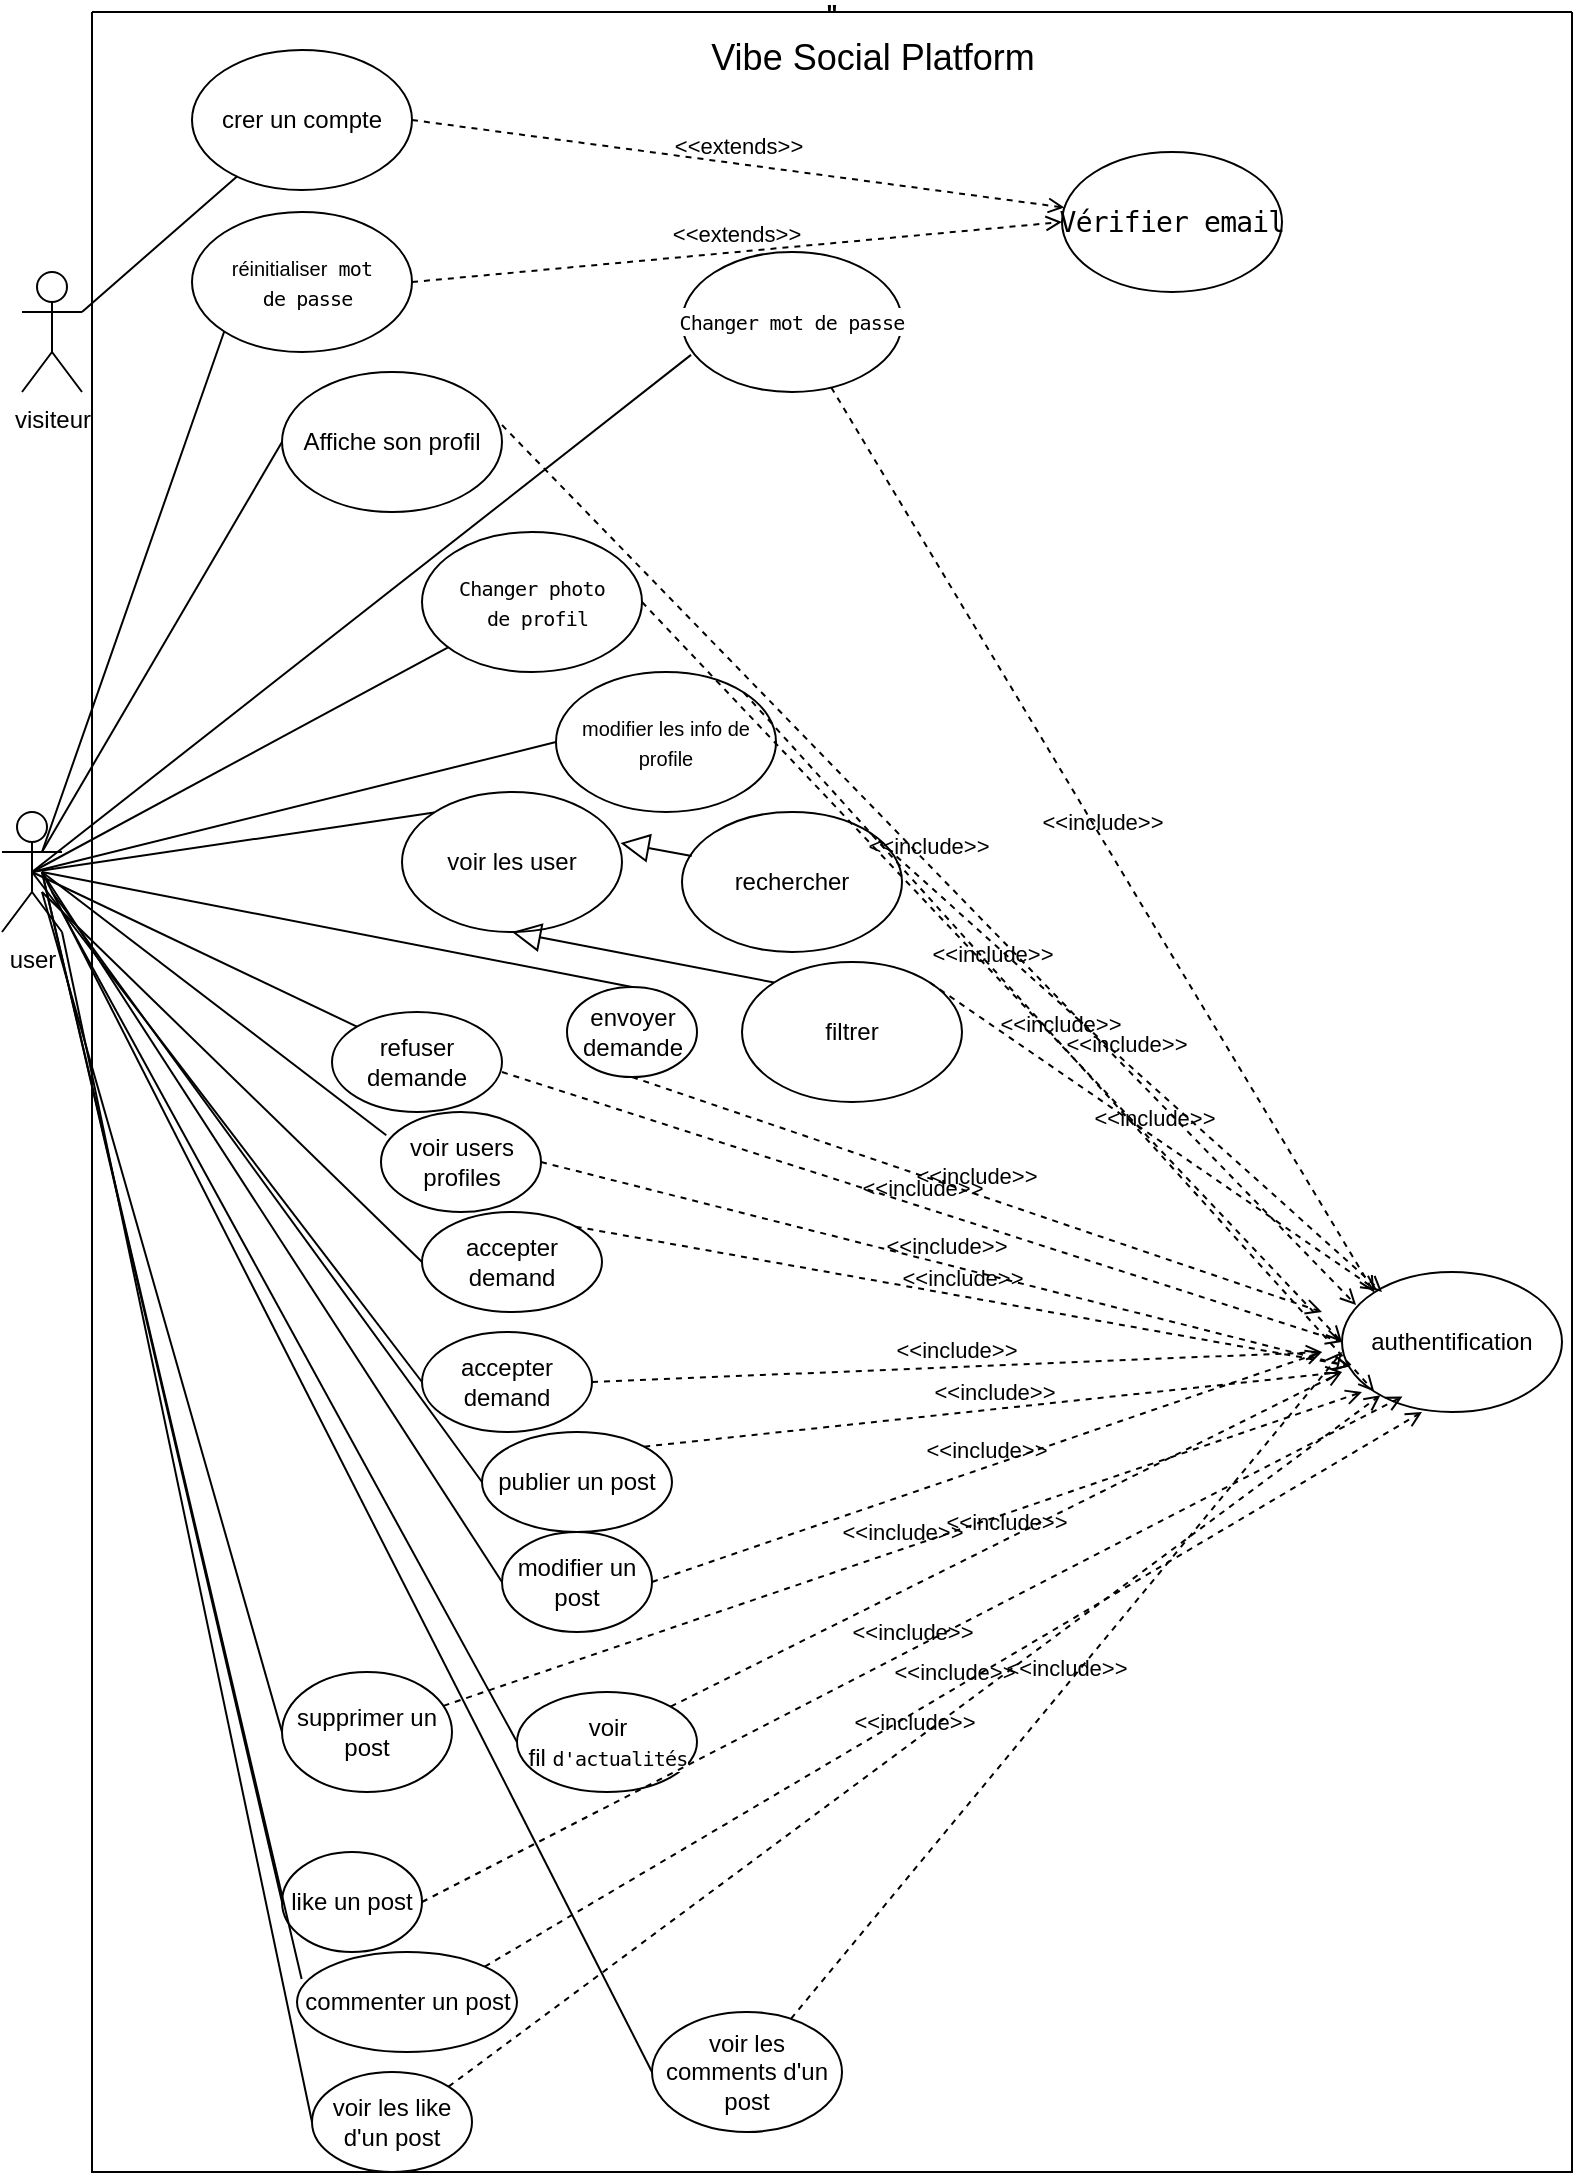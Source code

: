 <mxfile version="26.0.16">
  <diagram id="LUUgEJgmnWhaKU3i6Ik5" name="Page-1">
    <mxGraphModel dx="913" dy="484" grid="1" gridSize="10" guides="1" tooltips="1" connect="1" arrows="1" fold="1" page="1" pageScale="1" pageWidth="850" pageHeight="1100" math="0" shadow="0">
      <root>
        <mxCell id="0" />
        <mxCell id="1" parent="0" />
        <mxCell id="qBYmYCkLLh3LydFMe3xY-2" value="&quot;" style="swimlane;startSize=0;" parent="1" vertex="1">
          <mxGeometry x="55" y="10" width="740" height="1080" as="geometry" />
        </mxCell>
        <mxCell id="rGGtj4Zq7RszgnT4hTkm-15" value="crer un compte" style="ellipse;whiteSpace=wrap;html=1;" vertex="1" parent="qBYmYCkLLh3LydFMe3xY-2">
          <mxGeometry x="50" y="19" width="110" height="70" as="geometry" />
        </mxCell>
        <mxCell id="rGGtj4Zq7RszgnT4hTkm-14" value="&lt;font style=&quot;font-size: 10px;&quot;&gt;réinitialiser&lt;/font&gt;&lt;span style=&quot;font-family: &amp;quot;Fira Code&amp;quot;, &amp;quot;Fira Mono&amp;quot;, Menlo, Consolas, &amp;quot;DejaVu Sans Mono&amp;quot;, monospace; letter-spacing: -0.4px; text-align: left; white-space: pre;&quot;&gt;&lt;font style=&quot;color: rgb(0, 0, 0); font-size: 10px;&quot;&gt; mot&lt;/font&gt;&lt;/span&gt;&lt;div&gt;&lt;span style=&quot;font-family: &amp;quot;Fira Code&amp;quot;, &amp;quot;Fira Mono&amp;quot;, Menlo, Consolas, &amp;quot;DejaVu Sans Mono&amp;quot;, monospace; letter-spacing: -0.4px; text-align: left; white-space: pre;&quot;&gt;&lt;font style=&quot;color: rgb(0, 0, 0); font-size: 10px;&quot;&gt; de passe&lt;/font&gt;&lt;/span&gt;&lt;/div&gt;" style="ellipse;whiteSpace=wrap;html=1;" vertex="1" parent="qBYmYCkLLh3LydFMe3xY-2">
          <mxGeometry x="50" y="100" width="110" height="70" as="geometry" />
        </mxCell>
        <mxCell id="rGGtj4Zq7RszgnT4hTkm-13" value="&lt;span style=&quot;font-family: &amp;quot;Fira Code&amp;quot;, &amp;quot;Fira Mono&amp;quot;, Menlo, Consolas, &amp;quot;DejaVu Sans Mono&amp;quot;, monospace; letter-spacing: -0.4px; text-align: left; white-space: pre; background-color: rgb(255, 255, 255);&quot;&gt;&lt;font style=&quot;color: rgb(0, 0, 0); font-size: 10px;&quot;&gt;Changer mot de passe&lt;/font&gt;&lt;/span&gt;" style="ellipse;whiteSpace=wrap;html=1;" vertex="1" parent="qBYmYCkLLh3LydFMe3xY-2">
          <mxGeometry x="295" y="120" width="110" height="70" as="geometry" />
        </mxCell>
        <mxCell id="rGGtj4Zq7RszgnT4hTkm-12" value="&lt;span style=&quot;font-family: &amp;quot;Fira Code&amp;quot;, &amp;quot;Fira Mono&amp;quot;, Menlo, Consolas, &amp;quot;DejaVu Sans Mono&amp;quot;, monospace; letter-spacing: -0.4px; text-align: left; white-space: pre; background-color: light-dark(#ffffff, var(--ge-dark-color, #121212));&quot;&gt;&lt;font style=&quot;color: rgb(0, 0, 0); font-size: 10px;&quot;&gt;Changer photo&lt;/font&gt;&lt;/span&gt;&lt;div&gt;&lt;span style=&quot;font-family: &amp;quot;Fira Code&amp;quot;, &amp;quot;Fira Mono&amp;quot;, Menlo, Consolas, &amp;quot;DejaVu Sans Mono&amp;quot;, monospace; letter-spacing: -0.4px; text-align: left; white-space: pre; background-color: light-dark(#ffffff, var(--ge-dark-color, #121212));&quot;&gt;&lt;font style=&quot;color: rgb(0, 0, 0); font-size: 10px;&quot;&gt; de profil&lt;/font&gt;&lt;/span&gt;&lt;/div&gt;" style="ellipse;whiteSpace=wrap;html=1;" vertex="1" parent="qBYmYCkLLh3LydFMe3xY-2">
          <mxGeometry x="165" y="260" width="110" height="70" as="geometry" />
        </mxCell>
        <mxCell id="rGGtj4Zq7RszgnT4hTkm-10" value="rechercher" style="ellipse;whiteSpace=wrap;html=1;" vertex="1" parent="qBYmYCkLLh3LydFMe3xY-2">
          <mxGeometry x="295" y="400" width="110" height="70" as="geometry" />
        </mxCell>
        <mxCell id="rGGtj4Zq7RszgnT4hTkm-9" value="filtrer" style="ellipse;whiteSpace=wrap;html=1;" vertex="1" parent="qBYmYCkLLh3LydFMe3xY-2">
          <mxGeometry x="325" y="475" width="110" height="70" as="geometry" />
        </mxCell>
        <mxCell id="rGGtj4Zq7RszgnT4hTkm-8" value="envoyer demande" style="ellipse;whiteSpace=wrap;html=1;" vertex="1" parent="qBYmYCkLLh3LydFMe3xY-2">
          <mxGeometry x="237.5" y="487.5" width="65" height="45" as="geometry" />
        </mxCell>
        <mxCell id="rGGtj4Zq7RszgnT4hTkm-7" value="refuser demande" style="ellipse;whiteSpace=wrap;html=1;" vertex="1" parent="qBYmYCkLLh3LydFMe3xY-2">
          <mxGeometry x="120" y="500" width="85" height="50" as="geometry" />
        </mxCell>
        <mxCell id="rGGtj4Zq7RszgnT4hTkm-6" value="&lt;font style=&quot;font-size: 10px;&quot;&gt;modifier les info de profile&lt;/font&gt;" style="ellipse;whiteSpace=wrap;html=1;" vertex="1" parent="qBYmYCkLLh3LydFMe3xY-2">
          <mxGeometry x="232" y="330" width="110" height="70" as="geometry" />
        </mxCell>
        <mxCell id="rGGtj4Zq7RszgnT4hTkm-5" value="Affiche son profil" style="ellipse;whiteSpace=wrap;html=1;" vertex="1" parent="qBYmYCkLLh3LydFMe3xY-2">
          <mxGeometry x="95" y="180" width="110" height="70" as="geometry" />
        </mxCell>
        <mxCell id="rGGtj4Zq7RszgnT4hTkm-3" value="&lt;span style=&quot;font-family: &amp;quot;Fira Code&amp;quot;, &amp;quot;Fira Mono&amp;quot;, Menlo, Consolas, &amp;quot;DejaVu Sans Mono&amp;quot;, monospace; font-size: 14px; letter-spacing: -0.4px; text-align: left; white-space: pre;&quot;&gt;&lt;font style=&quot;color: rgb(0, 0, 0);&quot;&gt;Vérifier email&lt;/font&gt;&lt;/span&gt;" style="ellipse;whiteSpace=wrap;html=1;" vertex="1" parent="qBYmYCkLLh3LydFMe3xY-2">
          <mxGeometry x="485" y="70" width="110" height="70" as="geometry" />
        </mxCell>
        <mxCell id="rGGtj4Zq7RszgnT4hTkm-2" value="authentification" style="ellipse;whiteSpace=wrap;html=1;" vertex="1" parent="qBYmYCkLLh3LydFMe3xY-2">
          <mxGeometry x="625" y="630" width="110" height="70" as="geometry" />
        </mxCell>
        <mxCell id="rGGtj4Zq7RszgnT4hTkm-41" value="&amp;lt;&amp;lt;extends&amp;gt;&amp;gt;" style="html=1;verticalAlign=bottom;labelBackgroundColor=none;endArrow=open;endFill=0;dashed=1;rounded=0;entryX=0;entryY=0.5;entryDx=0;entryDy=0;exitX=1;exitY=0.5;exitDx=0;exitDy=0;" edge="1" parent="qBYmYCkLLh3LydFMe3xY-2" source="rGGtj4Zq7RszgnT4hTkm-14" target="rGGtj4Zq7RszgnT4hTkm-3">
          <mxGeometry width="160" relative="1" as="geometry">
            <mxPoint x="110" y="200" as="sourcePoint" />
            <mxPoint x="270" y="200" as="targetPoint" />
          </mxGeometry>
        </mxCell>
        <mxCell id="rGGtj4Zq7RszgnT4hTkm-43" value="&amp;lt;&amp;lt;extends&amp;gt;&amp;gt;" style="html=1;verticalAlign=bottom;labelBackgroundColor=none;endArrow=open;endFill=0;dashed=1;rounded=0;exitX=1;exitY=0.5;exitDx=0;exitDy=0;" edge="1" parent="qBYmYCkLLh3LydFMe3xY-2" source="rGGtj4Zq7RszgnT4hTkm-15" target="rGGtj4Zq7RszgnT4hTkm-3">
          <mxGeometry width="160" relative="1" as="geometry">
            <mxPoint x="172" y="243" as="sourcePoint" />
            <mxPoint x="470" y="155" as="targetPoint" />
          </mxGeometry>
        </mxCell>
        <mxCell id="rGGtj4Zq7RszgnT4hTkm-58" value="&amp;lt;&amp;lt;include&amp;gt;&amp;gt;" style="html=1;verticalAlign=bottom;labelBackgroundColor=none;endArrow=open;endFill=0;dashed=1;rounded=0;exitX=1;exitY=0.379;exitDx=0;exitDy=0;entryX=0.064;entryY=0.236;entryDx=0;entryDy=0;entryPerimeter=0;exitPerimeter=0;" edge="1" parent="qBYmYCkLLh3LydFMe3xY-2" source="rGGtj4Zq7RszgnT4hTkm-5" target="rGGtj4Zq7RszgnT4hTkm-2">
          <mxGeometry width="160" relative="1" as="geometry">
            <mxPoint x="486" y="170" as="sourcePoint" />
            <mxPoint x="539" y="281" as="targetPoint" />
          </mxGeometry>
        </mxCell>
        <mxCell id="rGGtj4Zq7RszgnT4hTkm-63" value="&amp;lt;&amp;lt;include&amp;gt;&amp;gt;" style="html=1;verticalAlign=bottom;labelBackgroundColor=none;endArrow=open;endFill=0;dashed=1;rounded=0;exitX=1;exitY=0;exitDx=0;exitDy=0;" edge="1" parent="qBYmYCkLLh3LydFMe3xY-2" source="rGGtj4Zq7RszgnT4hTkm-9" target="rGGtj4Zq7RszgnT4hTkm-2">
          <mxGeometry width="160" relative="1" as="geometry">
            <mxPoint x="326" y="501" as="sourcePoint" />
            <mxPoint x="537" y="327" as="targetPoint" />
          </mxGeometry>
        </mxCell>
        <mxCell id="rGGtj4Zq7RszgnT4hTkm-65" value="accepter demand" style="ellipse;whiteSpace=wrap;html=1;" vertex="1" parent="qBYmYCkLLh3LydFMe3xY-2">
          <mxGeometry x="165" y="600" width="90" height="50" as="geometry" />
        </mxCell>
        <mxCell id="rGGtj4Zq7RszgnT4hTkm-66" value="accepter demand" style="ellipse;whiteSpace=wrap;html=1;" vertex="1" parent="qBYmYCkLLh3LydFMe3xY-2">
          <mxGeometry x="165" y="660" width="85" height="50" as="geometry" />
        </mxCell>
        <mxCell id="rGGtj4Zq7RszgnT4hTkm-42" value="&amp;lt;&amp;lt;include&amp;gt;&amp;gt;" style="html=1;verticalAlign=bottom;labelBackgroundColor=none;endArrow=open;endFill=0;dashed=1;rounded=0;entryX=0;entryY=0;entryDx=0;entryDy=0;" edge="1" parent="qBYmYCkLLh3LydFMe3xY-2" source="rGGtj4Zq7RszgnT4hTkm-13" target="rGGtj4Zq7RszgnT4hTkm-2">
          <mxGeometry width="160" relative="1" as="geometry">
            <mxPoint x="175" y="195" as="sourcePoint" />
            <mxPoint x="485" y="165" as="targetPoint" />
          </mxGeometry>
        </mxCell>
        <mxCell id="rGGtj4Zq7RszgnT4hTkm-59" value="&amp;lt;&amp;lt;include&amp;gt;&amp;gt;" style="html=1;verticalAlign=bottom;labelBackgroundColor=none;endArrow=open;endFill=0;dashed=1;rounded=0;exitX=1;exitY=0.5;exitDx=0;exitDy=0;entryX=0;entryY=0.5;entryDx=0;entryDy=0;" edge="1" parent="qBYmYCkLLh3LydFMe3xY-2" source="rGGtj4Zq7RszgnT4hTkm-12" target="rGGtj4Zq7RszgnT4hTkm-2">
          <mxGeometry width="160" relative="1" as="geometry">
            <mxPoint x="170" y="367" as="sourcePoint" />
            <mxPoint x="495" y="320" as="targetPoint" />
          </mxGeometry>
        </mxCell>
        <mxCell id="rGGtj4Zq7RszgnT4hTkm-61" value="&amp;lt;&amp;lt;include&amp;gt;&amp;gt;" style="html=1;verticalAlign=bottom;labelBackgroundColor=none;endArrow=open;endFill=0;dashed=1;rounded=0;exitX=1;exitY=0;exitDx=0;exitDy=0;entryX=0;entryY=1;entryDx=0;entryDy=0;" edge="1" parent="qBYmYCkLLh3LydFMe3xY-2" source="rGGtj4Zq7RszgnT4hTkm-6" target="rGGtj4Zq7RszgnT4hTkm-2">
          <mxGeometry width="160" relative="1" as="geometry">
            <mxPoint x="140" y="452" as="sourcePoint" />
            <mxPoint x="495" y="340" as="targetPoint" />
          </mxGeometry>
        </mxCell>
        <mxCell id="rGGtj4Zq7RszgnT4hTkm-11" value="voir les user" style="ellipse;whiteSpace=wrap;html=1;" vertex="1" parent="qBYmYCkLLh3LydFMe3xY-2">
          <mxGeometry x="155" y="390" width="110" height="70" as="geometry" />
        </mxCell>
        <mxCell id="rGGtj4Zq7RszgnT4hTkm-57" value="" style="edgeStyle=none;html=1;endSize=12;endArrow=block;endFill=0;rounded=0;exitX=0.044;exitY=0.314;exitDx=0;exitDy=0;entryX=0.993;entryY=0.364;entryDx=0;entryDy=0;entryPerimeter=0;exitPerimeter=0;" edge="1" parent="qBYmYCkLLh3LydFMe3xY-2" source="rGGtj4Zq7RszgnT4hTkm-10" target="rGGtj4Zq7RszgnT4hTkm-11">
          <mxGeometry width="160" relative="1" as="geometry">
            <mxPoint x="275" y="428.48" as="sourcePoint" />
            <mxPoint x="124.03" y="450" as="targetPoint" />
          </mxGeometry>
        </mxCell>
        <mxCell id="rGGtj4Zq7RszgnT4hTkm-55" value="" style="edgeStyle=none;html=1;endSize=12;endArrow=block;endFill=0;rounded=0;exitX=0;exitY=0;exitDx=0;exitDy=0;entryX=0.5;entryY=1;entryDx=0;entryDy=0;" edge="1" parent="qBYmYCkLLh3LydFMe3xY-2" source="rGGtj4Zq7RszgnT4hTkm-9" target="rGGtj4Zq7RszgnT4hTkm-11">
          <mxGeometry width="160" relative="1" as="geometry">
            <mxPoint x="274.01" y="561.53" as="sourcePoint" />
            <mxPoint x="155.84" y="581.69" as="targetPoint" />
          </mxGeometry>
        </mxCell>
        <mxCell id="rGGtj4Zq7RszgnT4hTkm-72" value="publier un post" style="ellipse;whiteSpace=wrap;html=1;" vertex="1" parent="qBYmYCkLLh3LydFMe3xY-2">
          <mxGeometry x="195" y="710" width="95" height="50" as="geometry" />
        </mxCell>
        <mxCell id="rGGtj4Zq7RszgnT4hTkm-73" value="modifier un post" style="ellipse;whiteSpace=wrap;html=1;" vertex="1" parent="qBYmYCkLLh3LydFMe3xY-2">
          <mxGeometry x="205" y="760" width="75" height="50" as="geometry" />
        </mxCell>
        <mxCell id="rGGtj4Zq7RszgnT4hTkm-74" value="supprimer un post" style="ellipse;whiteSpace=wrap;html=1;" vertex="1" parent="qBYmYCkLLh3LydFMe3xY-2">
          <mxGeometry x="95" y="830" width="85" height="60" as="geometry" />
        </mxCell>
        <mxCell id="rGGtj4Zq7RszgnT4hTkm-104" value="like un post&lt;span style=&quot;color: rgba(0, 0, 0, 0); font-family: monospace; font-size: 0px; text-align: start; text-wrap-mode: nowrap;&quot;&gt;%3CmxGraphModel%3E%3Croot%3E%3CmxCell%20id%3D%220%22%2F%3E%3CmxCell%20id%3D%221%22%20parent%3D%220%22%2F%3E%3CmxCell%20id%3D%222%22%20value%3D%22supprimer%20un%20post%22%20style%3D%22ellipse%3BwhiteSpace%3Dwrap%3Bhtml%3D1%3B%22%20vertex%3D%221%22%20parent%3D%221%22%3E%3CmxGeometry%20x%3D%22285%22%20y%3D%22840%22%20width%3D%22110%22%20height%3D%2270%22%20as%3D%22geometry%22%2F%3E%3C%2FmxCell%3E%3C%2Froot%3E%3C%2FmxGraphModel%3E&lt;/span&gt;" style="ellipse;whiteSpace=wrap;html=1;" vertex="1" parent="qBYmYCkLLh3LydFMe3xY-2">
          <mxGeometry x="95" y="920" width="70" height="50" as="geometry" />
        </mxCell>
        <mxCell id="rGGtj4Zq7RszgnT4hTkm-105" value="commenter un post&lt;span style=&quot;color: rgba(0, 0, 0, 0); font-family: monospace; font-size: 0px; text-align: start; text-wrap-mode: nowrap;&quot;&gt;%3CmxGraphModel%3E%3Croot%3E%3CmxCell%20id%3D%220%22%2F%3E%3CmxCell%20id%3D%221%22%20parent%3D%220%22%2F%3E%3CmxCell%20id%3D%222%22%20value%3D%22supprimer%20un%20post%22%20style%3D%22ellipse%3BwhiteSpace%3Dwrap%3Bhtml%3D1%3B%22%20vertex%3D%221%22%20parent%3D%221%22%3E%3CmxGeometry%20x%3D%22285%22%20y%3D%22840%22%20width%3D%22110%22%20height%3D%2270%22%20as%3D%22geometry%22%2F%3E%3C%2FmxCell%3E%3C%2Froot%3E%3C%2FmxGraphModel%3E&lt;/span&gt;" style="ellipse;whiteSpace=wrap;html=1;" vertex="1" parent="qBYmYCkLLh3LydFMe3xY-2">
          <mxGeometry x="102.5" y="970" width="110" height="50" as="geometry" />
        </mxCell>
        <mxCell id="rGGtj4Zq7RszgnT4hTkm-106" value="voir les like d&#39;un post&lt;span style=&quot;color: rgba(0, 0, 0, 0); font-family: monospace; font-size: 0px; text-align: start; text-wrap-mode: nowrap;&quot;&gt;%3CmxGraphModel%3E%3Croot%3E%3CmxCell%20id%3D%220%22%2F%3E%3CmxCell%20id%3D%221%22%20parent%3D%220%22%2F%3E%3CmxCell%20id%3D%222%22%20value%3D%22supprimer%20un%20post%22%20style%3D%22ellipse%3BwhiteSpace%3Dwrap%3Bhtml%3D1%3B%22%20vertex%3D%221%22%20parent%3D%221%22%3E%3CmxGeometry%20x%3D%22285%22%20y%3D%22840%22%20width%3D%22110%22%20height%3D%2270%22%20as%3D%22geometry%22%2F%3E%3C%2FmxCell%3E%3C%2Froot%3E%3C%2FmxGraphModel%3E&lt;/span&gt;" style="ellipse;whiteSpace=wrap;html=1;" vertex="1" parent="qBYmYCkLLh3LydFMe3xY-2">
          <mxGeometry x="110" y="1030" width="80" height="50" as="geometry" />
        </mxCell>
        <mxCell id="rGGtj4Zq7RszgnT4hTkm-108" value="voir fil&amp;nbsp;&lt;span style=&quot;font-family: &amp;quot;Fira Code&amp;quot;, &amp;quot;Fira Mono&amp;quot;, Menlo, Consolas, &amp;quot;DejaVu Sans Mono&amp;quot;, monospace; letter-spacing: -0.4px; text-align: left; white-space: pre; background-color: rgb(255, 255, 255);&quot;&gt;&lt;font style=&quot;font-size: 10px;&quot;&gt;d&#39;actualités&lt;/font&gt;&lt;/span&gt;" style="ellipse;whiteSpace=wrap;html=1;" vertex="1" parent="qBYmYCkLLh3LydFMe3xY-2">
          <mxGeometry x="212.5" y="840" width="90" height="50" as="geometry" />
        </mxCell>
        <mxCell id="rGGtj4Zq7RszgnT4hTkm-111" value="voir users profiles" style="ellipse;whiteSpace=wrap;html=1;" vertex="1" parent="qBYmYCkLLh3LydFMe3xY-2">
          <mxGeometry x="144.5" y="550" width="80" height="50" as="geometry" />
        </mxCell>
        <mxCell id="rGGtj4Zq7RszgnT4hTkm-115" value="" style="endArrow=none;html=1;rounded=0;entryX=0;entryY=0.5;entryDx=0;entryDy=0;" edge="1" parent="qBYmYCkLLh3LydFMe3xY-2" target="rGGtj4Zq7RszgnT4hTkm-73">
          <mxGeometry width="50" height="50" relative="1" as="geometry">
            <mxPoint x="-25" y="430" as="sourcePoint" />
            <mxPoint x="125" y="780" as="targetPoint" />
          </mxGeometry>
        </mxCell>
        <mxCell id="rGGtj4Zq7RszgnT4hTkm-107" value="voir les comments d&#39;un post&lt;span style=&quot;color: rgba(0, 0, 0, 0); font-family: monospace; font-size: 0px; text-align: start; text-wrap-mode: nowrap;&quot;&gt;%3CmxGraphModel%3E%3Croot%3E%3CmxCell%20id%3D%220%22%2F%3E%3CmxCell%20id%3D%221%22%20parent%3D%220%22%2F%3E%3CmxCell%20id%3D%222%22%20value%3D%22supprimer%20un%20post%22%20style%3D%22ellipse%3BwhiteSpace%3Dwrap%3Bhtml%3D1%3B%22%20vertex%3D%221%22%20parent%3D%221%22%3E%3CmxGeometry%20x%3D%22285%22%20y%3D%22840%22%20width%3D%22110%22%20height%3D%2270%22%20as%3D%22geometry%22%2F%3E%3C%2FmxCell%3E%3C%2Froot%3E%3C%2FmxGraphModel%3E&lt;/span&gt;" style="ellipse;whiteSpace=wrap;html=1;" vertex="1" parent="qBYmYCkLLh3LydFMe3xY-2">
          <mxGeometry x="280" y="1000" width="95" height="60" as="geometry" />
        </mxCell>
        <mxCell id="rGGtj4Zq7RszgnT4hTkm-126" value="&amp;lt;&amp;lt;include&amp;gt;&amp;gt;" style="html=1;verticalAlign=bottom;labelBackgroundColor=none;endArrow=open;endFill=0;dashed=1;rounded=0;entryX=0.033;entryY=0.675;entryDx=0;entryDy=0;exitX=1;exitY=0.5;exitDx=0;exitDy=0;entryPerimeter=0;" edge="1" parent="qBYmYCkLLh3LydFMe3xY-2" source="rGGtj4Zq7RszgnT4hTkm-111" target="rGGtj4Zq7RszgnT4hTkm-2">
          <mxGeometry width="160" relative="1" as="geometry">
            <mxPoint x="203" y="553" as="sourcePoint" />
            <mxPoint x="671" y="720" as="targetPoint" />
          </mxGeometry>
        </mxCell>
        <mxCell id="rGGtj4Zq7RszgnT4hTkm-125" value="&amp;lt;&amp;lt;include&amp;gt;&amp;gt;" style="html=1;verticalAlign=bottom;labelBackgroundColor=none;endArrow=open;endFill=0;dashed=1;rounded=0;entryX=0;entryY=0.5;entryDx=0;entryDy=0;exitX=1;exitY=1;exitDx=0;exitDy=0;" edge="1" parent="qBYmYCkLLh3LydFMe3xY-2" target="rGGtj4Zq7RszgnT4hTkm-2">
          <mxGeometry width="160" relative="1" as="geometry">
            <mxPoint x="204.997" y="530.003" as="sourcePoint" />
            <mxPoint x="673.25" y="697.44" as="targetPoint" />
          </mxGeometry>
        </mxCell>
        <mxCell id="rGGtj4Zq7RszgnT4hTkm-133" value="&amp;lt;&amp;lt;include&amp;gt;&amp;gt;" style="html=1;verticalAlign=bottom;labelBackgroundColor=none;endArrow=open;endFill=0;dashed=1;rounded=0;exitX=1;exitY=0.5;exitDx=0;exitDy=0;entryX=0.275;entryY=0.889;entryDx=0;entryDy=0;entryPerimeter=0;" edge="1" parent="qBYmYCkLLh3LydFMe3xY-2" source="rGGtj4Zq7RszgnT4hTkm-104" target="rGGtj4Zq7RszgnT4hTkm-2">
          <mxGeometry width="160" relative="1" as="geometry">
            <mxPoint x="186" y="857" as="sourcePoint" />
            <mxPoint x="645" y="700" as="targetPoint" />
          </mxGeometry>
        </mxCell>
        <mxCell id="rGGtj4Zq7RszgnT4hTkm-136" value="&lt;font style=&quot;font-size: 18px;&quot;&gt;Vibe Social Platform&lt;/font&gt;" style="text;html=1;align=center;verticalAlign=middle;resizable=0;points=[];autosize=1;strokeColor=none;fillColor=none;" vertex="1" parent="qBYmYCkLLh3LydFMe3xY-2">
          <mxGeometry x="295" y="3" width="190" height="40" as="geometry" />
        </mxCell>
        <mxCell id="rGGtj4Zq7RszgnT4hTkm-135" value="&amp;lt;&amp;lt;include&amp;gt;&amp;gt;" style="html=1;verticalAlign=bottom;labelBackgroundColor=none;endArrow=open;endFill=0;dashed=1;rounded=0;exitX=1;exitY=0;exitDx=0;exitDy=0;" edge="1" parent="qBYmYCkLLh3LydFMe3xY-2" source="rGGtj4Zq7RszgnT4hTkm-106" target="rGGtj4Zq7RszgnT4hTkm-2">
          <mxGeometry width="160" relative="1" as="geometry">
            <mxPoint x="207" y="988" as="sourcePoint" />
            <mxPoint x="675" y="712" as="targetPoint" />
          </mxGeometry>
        </mxCell>
        <mxCell id="rGGtj4Zq7RszgnT4hTkm-1" value="visiteur" style="shape=umlActor;verticalLabelPosition=bottom;verticalAlign=top;html=1;outlineConnect=0;" vertex="1" parent="1">
          <mxGeometry x="20" y="140" width="30" height="60" as="geometry" />
        </mxCell>
        <mxCell id="rGGtj4Zq7RszgnT4hTkm-39" value="user" style="shape=umlActor;verticalLabelPosition=bottom;verticalAlign=top;html=1;outlineConnect=0;" vertex="1" parent="1">
          <mxGeometry x="10" y="410" width="30" height="60" as="geometry" />
        </mxCell>
        <mxCell id="rGGtj4Zq7RszgnT4hTkm-46" value="" style="endArrow=none;html=1;rounded=0;entryX=0.041;entryY=0.735;entryDx=0;entryDy=0;entryPerimeter=0;" edge="1" parent="1" target="rGGtj4Zq7RszgnT4hTkm-13">
          <mxGeometry width="50" height="50" relative="1" as="geometry">
            <mxPoint x="25" y="440" as="sourcePoint" />
            <mxPoint x="240" y="290" as="targetPoint" />
          </mxGeometry>
        </mxCell>
        <mxCell id="rGGtj4Zq7RszgnT4hTkm-47" value="" style="endArrow=none;html=1;rounded=0;entryX=0;entryY=1;entryDx=0;entryDy=0;" edge="1" parent="1" target="rGGtj4Zq7RszgnT4hTkm-14">
          <mxGeometry width="50" height="50" relative="1" as="geometry">
            <mxPoint x="30" y="430" as="sourcePoint" />
            <mxPoint x="175" y="331" as="targetPoint" />
          </mxGeometry>
        </mxCell>
        <mxCell id="rGGtj4Zq7RszgnT4hTkm-48" value="" style="endArrow=none;html=1;rounded=0;exitX=1;exitY=0.333;exitDx=0;exitDy=0;exitPerimeter=0;" edge="1" parent="1" source="rGGtj4Zq7RszgnT4hTkm-1" target="rGGtj4Zq7RszgnT4hTkm-15">
          <mxGeometry width="50" height="50" relative="1" as="geometry">
            <mxPoint x="45" y="180" as="sourcePoint" />
            <mxPoint x="136" y="240" as="targetPoint" />
          </mxGeometry>
        </mxCell>
        <mxCell id="rGGtj4Zq7RszgnT4hTkm-50" value="" style="endArrow=none;html=1;rounded=0;exitX=0.5;exitY=0.5;exitDx=0;exitDy=0;exitPerimeter=0;" edge="1" parent="1" source="rGGtj4Zq7RszgnT4hTkm-39" target="rGGtj4Zq7RszgnT4hTkm-12">
          <mxGeometry width="50" height="50" relative="1" as="geometry">
            <mxPoint x="60" y="446" as="sourcePoint" />
            <mxPoint x="160" y="351" as="targetPoint" />
          </mxGeometry>
        </mxCell>
        <mxCell id="rGGtj4Zq7RszgnT4hTkm-51" value="" style="endArrow=none;html=1;rounded=0;entryX=0;entryY=0.5;entryDx=0;entryDy=0;exitX=0.5;exitY=0.5;exitDx=0;exitDy=0;exitPerimeter=0;" edge="1" parent="1" source="rGGtj4Zq7RszgnT4hTkm-39" target="rGGtj4Zq7RszgnT4hTkm-6">
          <mxGeometry width="50" height="50" relative="1" as="geometry">
            <mxPoint x="40" y="450" as="sourcePoint" />
            <mxPoint x="170" y="361" as="targetPoint" />
          </mxGeometry>
        </mxCell>
        <mxCell id="rGGtj4Zq7RszgnT4hTkm-54" value="" style="endArrow=none;html=1;rounded=0;entryX=0;entryY=0;entryDx=0;entryDy=0;exitX=0.5;exitY=0.5;exitDx=0;exitDy=0;exitPerimeter=0;" edge="1" parent="1" source="rGGtj4Zq7RszgnT4hTkm-39" target="rGGtj4Zq7RszgnT4hTkm-11">
          <mxGeometry width="50" height="50" relative="1" as="geometry">
            <mxPoint x="46" y="480" as="sourcePoint" />
            <mxPoint x="75" y="559" as="targetPoint" />
          </mxGeometry>
        </mxCell>
        <mxCell id="rGGtj4Zq7RszgnT4hTkm-62" value="&amp;lt;&amp;lt;include&amp;gt;&amp;gt;" style="html=1;verticalAlign=bottom;labelBackgroundColor=none;endArrow=open;endFill=0;dashed=1;rounded=0;exitX=1;exitY=0;exitDx=0;exitDy=0;" edge="1" parent="1" source="rGGtj4Zq7RszgnT4hTkm-10">
          <mxGeometry width="160" relative="1" as="geometry">
            <mxPoint x="239" y="517" as="sourcePoint" />
            <mxPoint x="700" y="650" as="targetPoint" />
          </mxGeometry>
        </mxCell>
        <mxCell id="rGGtj4Zq7RszgnT4hTkm-64" value="" style="endArrow=none;html=1;rounded=0;entryX=0;entryY=0.5;entryDx=0;entryDy=0;" edge="1" parent="1" target="rGGtj4Zq7RszgnT4hTkm-5">
          <mxGeometry width="50" height="50" relative="1" as="geometry">
            <mxPoint x="30" y="430" as="sourcePoint" />
            <mxPoint x="150" y="331" as="targetPoint" />
          </mxGeometry>
        </mxCell>
        <mxCell id="rGGtj4Zq7RszgnT4hTkm-68" value="" style="endArrow=none;html=1;rounded=0;entryX=0.5;entryY=0;entryDx=0;entryDy=0;" edge="1" parent="1" target="rGGtj4Zq7RszgnT4hTkm-8">
          <mxGeometry width="50" height="50" relative="1" as="geometry">
            <mxPoint x="30" y="440" as="sourcePoint" />
            <mxPoint x="236" y="430" as="targetPoint" />
          </mxGeometry>
        </mxCell>
        <mxCell id="rGGtj4Zq7RszgnT4hTkm-69" value="" style="endArrow=none;html=1;rounded=0;entryX=0;entryY=0;entryDx=0;entryDy=0;exitX=0.5;exitY=0.5;exitDx=0;exitDy=0;exitPerimeter=0;" edge="1" parent="1" source="rGGtj4Zq7RszgnT4hTkm-39" target="rGGtj4Zq7RszgnT4hTkm-7">
          <mxGeometry width="50" height="50" relative="1" as="geometry">
            <mxPoint x="40" y="450" as="sourcePoint" />
            <mxPoint x="150" y="550" as="targetPoint" />
          </mxGeometry>
        </mxCell>
        <mxCell id="rGGtj4Zq7RszgnT4hTkm-70" value="" style="endArrow=none;html=1;rounded=0;entryX=0;entryY=0.5;entryDx=0;entryDy=0;" edge="1" parent="1" target="rGGtj4Zq7RszgnT4hTkm-65">
          <mxGeometry width="50" height="50" relative="1" as="geometry">
            <mxPoint x="30" y="450" as="sourcePoint" />
            <mxPoint x="111" y="650" as="targetPoint" />
          </mxGeometry>
        </mxCell>
        <mxCell id="rGGtj4Zq7RszgnT4hTkm-71" value="" style="endArrow=none;html=1;rounded=0;entryX=0;entryY=0.5;entryDx=0;entryDy=0;exitX=0.5;exitY=0.5;exitDx=0;exitDy=0;exitPerimeter=0;" edge="1" parent="1" source="rGGtj4Zq7RszgnT4hTkm-39" target="rGGtj4Zq7RszgnT4hTkm-66">
          <mxGeometry width="50" height="50" relative="1" as="geometry">
            <mxPoint x="60" y="470" as="sourcePoint" />
            <mxPoint x="110" y="755" as="targetPoint" />
          </mxGeometry>
        </mxCell>
        <mxCell id="rGGtj4Zq7RszgnT4hTkm-113" value="" style="endArrow=none;html=1;rounded=0;entryX=0.033;entryY=0.232;entryDx=0;entryDy=0;entryPerimeter=0;" edge="1" parent="1" target="rGGtj4Zq7RszgnT4hTkm-111">
          <mxGeometry width="50" height="50" relative="1" as="geometry">
            <mxPoint x="30" y="440" as="sourcePoint" />
            <mxPoint x="197" y="547" as="targetPoint" />
          </mxGeometry>
        </mxCell>
        <mxCell id="rGGtj4Zq7RszgnT4hTkm-114" value="" style="endArrow=none;html=1;rounded=0;entryX=0;entryY=0.5;entryDx=0;entryDy=0;exitX=0.5;exitY=0.5;exitDx=0;exitDy=0;exitPerimeter=0;" edge="1" parent="1" target="rGGtj4Zq7RszgnT4hTkm-72">
          <mxGeometry width="50" height="50" relative="1" as="geometry">
            <mxPoint x="35" y="450" as="sourcePoint" />
            <mxPoint x="230" y="705" as="targetPoint" />
          </mxGeometry>
        </mxCell>
        <mxCell id="rGGtj4Zq7RszgnT4hTkm-116" value="" style="endArrow=none;html=1;rounded=0;entryX=0;entryY=0.5;entryDx=0;entryDy=0;" edge="1" parent="1" target="rGGtj4Zq7RszgnT4hTkm-74">
          <mxGeometry width="50" height="50" relative="1" as="geometry">
            <mxPoint x="30" y="450" as="sourcePoint" />
            <mxPoint x="190" y="800" as="targetPoint" />
          </mxGeometry>
        </mxCell>
        <mxCell id="rGGtj4Zq7RszgnT4hTkm-117" value="" style="endArrow=none;html=1;rounded=0;entryX=0;entryY=0.5;entryDx=0;entryDy=0;" edge="1" parent="1" target="rGGtj4Zq7RszgnT4hTkm-108">
          <mxGeometry width="50" height="50" relative="1" as="geometry">
            <mxPoint x="40" y="460" as="sourcePoint" />
            <mxPoint x="175" y="860" as="targetPoint" />
          </mxGeometry>
        </mxCell>
        <mxCell id="rGGtj4Zq7RszgnT4hTkm-118" value="" style="endArrow=none;html=1;rounded=0;entryX=0;entryY=0.5;entryDx=0;entryDy=0;" edge="1" parent="1" target="rGGtj4Zq7RszgnT4hTkm-104">
          <mxGeometry width="50" height="50" relative="1" as="geometry">
            <mxPoint x="30" y="440" as="sourcePoint" />
            <mxPoint x="170" y="915" as="targetPoint" />
          </mxGeometry>
        </mxCell>
        <mxCell id="rGGtj4Zq7RszgnT4hTkm-119" value="" style="endArrow=none;html=1;rounded=0;entryX=0.021;entryY=0.269;entryDx=0;entryDy=0;entryPerimeter=0;" edge="1" parent="1" target="rGGtj4Zq7RszgnT4hTkm-105">
          <mxGeometry width="50" height="50" relative="1" as="geometry">
            <mxPoint x="30" y="440" as="sourcePoint" />
            <mxPoint x="160" y="965" as="targetPoint" />
          </mxGeometry>
        </mxCell>
        <mxCell id="rGGtj4Zq7RszgnT4hTkm-120" value="" style="endArrow=none;html=1;rounded=0;entryX=0;entryY=0.5;entryDx=0;entryDy=0;" edge="1" parent="1" target="rGGtj4Zq7RszgnT4hTkm-106">
          <mxGeometry width="50" height="50" relative="1" as="geometry">
            <mxPoint x="40" y="470" as="sourcePoint" />
            <mxPoint x="170" y="1003" as="targetPoint" />
          </mxGeometry>
        </mxCell>
        <mxCell id="rGGtj4Zq7RszgnT4hTkm-121" value="" style="endArrow=none;html=1;rounded=0;entryX=0;entryY=0.5;entryDx=0;entryDy=0;" edge="1" parent="1" target="rGGtj4Zq7RszgnT4hTkm-107">
          <mxGeometry width="50" height="50" relative="1" as="geometry">
            <mxPoint x="30" y="440" as="sourcePoint" />
            <mxPoint x="150" y="1070" as="targetPoint" />
          </mxGeometry>
        </mxCell>
        <mxCell id="rGGtj4Zq7RszgnT4hTkm-123" value="&amp;lt;&amp;lt;include&amp;gt;&amp;gt;" style="html=1;verticalAlign=bottom;labelBackgroundColor=none;endArrow=open;endFill=0;dashed=1;rounded=0;" edge="1" parent="1" source="rGGtj4Zq7RszgnT4hTkm-107">
          <mxGeometry width="160" relative="1" as="geometry">
            <mxPoint x="391" y="360" as="sourcePoint" />
            <mxPoint x="680" y="680" as="targetPoint" />
          </mxGeometry>
        </mxCell>
        <mxCell id="rGGtj4Zq7RszgnT4hTkm-124" value="&amp;lt;&amp;lt;include&amp;gt;&amp;gt;" style="html=1;verticalAlign=bottom;labelBackgroundColor=none;endArrow=open;endFill=0;dashed=1;rounded=0;exitX=0.5;exitY=1;exitDx=0;exitDy=0;" edge="1" parent="1" source="rGGtj4Zq7RszgnT4hTkm-8">
          <mxGeometry width="160" relative="1" as="geometry">
            <mxPoint x="416" y="1024" as="sourcePoint" />
            <mxPoint x="670" y="660" as="targetPoint" />
          </mxGeometry>
        </mxCell>
        <mxCell id="rGGtj4Zq7RszgnT4hTkm-127" value="&amp;lt;&amp;lt;include&amp;gt;&amp;gt;" style="html=1;verticalAlign=bottom;labelBackgroundColor=none;endArrow=open;endFill=0;dashed=1;rounded=0;entryX=0.033;entryY=0.675;entryDx=0;entryDy=0;exitX=1;exitY=0;exitDx=0;exitDy=0;entryPerimeter=0;" edge="1" parent="1" source="rGGtj4Zq7RszgnT4hTkm-65">
          <mxGeometry width="160" relative="1" as="geometry">
            <mxPoint x="290" y="595" as="sourcePoint" />
            <mxPoint x="684" y="687" as="targetPoint" />
          </mxGeometry>
        </mxCell>
        <mxCell id="rGGtj4Zq7RszgnT4hTkm-128" value="&amp;lt;&amp;lt;include&amp;gt;&amp;gt;" style="html=1;verticalAlign=bottom;labelBackgroundColor=none;endArrow=open;endFill=0;dashed=1;rounded=0;exitX=1;exitY=0.5;exitDx=0;exitDy=0;" edge="1" parent="1" source="rGGtj4Zq7RszgnT4hTkm-66">
          <mxGeometry width="160" relative="1" as="geometry">
            <mxPoint x="307" y="627" as="sourcePoint" />
            <mxPoint x="670" y="680" as="targetPoint" />
          </mxGeometry>
        </mxCell>
        <mxCell id="rGGtj4Zq7RszgnT4hTkm-129" value="&amp;lt;&amp;lt;include&amp;gt;&amp;gt;" style="html=1;verticalAlign=bottom;labelBackgroundColor=none;endArrow=open;endFill=0;dashed=1;rounded=0;exitX=1;exitY=0;exitDx=0;exitDy=0;" edge="1" parent="1" source="rGGtj4Zq7RszgnT4hTkm-72">
          <mxGeometry width="160" relative="1" as="geometry">
            <mxPoint x="315" y="705" as="sourcePoint" />
            <mxPoint x="680" y="690" as="targetPoint" />
          </mxGeometry>
        </mxCell>
        <mxCell id="rGGtj4Zq7RszgnT4hTkm-130" value="&amp;lt;&amp;lt;include&amp;gt;&amp;gt;" style="html=1;verticalAlign=bottom;labelBackgroundColor=none;endArrow=open;endFill=0;dashed=1;rounded=0;exitX=1;exitY=0.5;exitDx=0;exitDy=0;" edge="1" parent="1" source="rGGtj4Zq7RszgnT4hTkm-73">
          <mxGeometry width="160" relative="1" as="geometry">
            <mxPoint x="341" y="738" as="sourcePoint" />
            <mxPoint x="670" y="680" as="targetPoint" />
          </mxGeometry>
        </mxCell>
        <mxCell id="rGGtj4Zq7RszgnT4hTkm-131" value="&amp;lt;&amp;lt;include&amp;gt;&amp;gt;" style="html=1;verticalAlign=bottom;labelBackgroundColor=none;endArrow=open;endFill=0;dashed=1;rounded=0;exitX=1;exitY=0;exitDx=0;exitDy=0;" edge="1" parent="1" source="rGGtj4Zq7RszgnT4hTkm-108">
          <mxGeometry width="160" relative="1" as="geometry">
            <mxPoint x="345" y="805" as="sourcePoint" />
            <mxPoint x="680" y="690" as="targetPoint" />
          </mxGeometry>
        </mxCell>
        <mxCell id="rGGtj4Zq7RszgnT4hTkm-132" value="&amp;lt;&amp;lt;include&amp;gt;&amp;gt;" style="html=1;verticalAlign=bottom;labelBackgroundColor=none;endArrow=open;endFill=0;dashed=1;rounded=0;" edge="1" parent="1" source="rGGtj4Zq7RszgnT4hTkm-74">
          <mxGeometry width="160" relative="1" as="geometry">
            <mxPoint x="355" y="867" as="sourcePoint" />
            <mxPoint x="690" y="700" as="targetPoint" />
          </mxGeometry>
        </mxCell>
        <mxCell id="rGGtj4Zq7RszgnT4hTkm-134" value="&amp;lt;&amp;lt;include&amp;gt;&amp;gt;" style="html=1;verticalAlign=bottom;labelBackgroundColor=none;endArrow=open;endFill=0;dashed=1;rounded=0;exitX=1;exitY=0;exitDx=0;exitDy=0;" edge="1" parent="1" source="rGGtj4Zq7RszgnT4hTkm-105">
          <mxGeometry width="160" relative="1" as="geometry">
            <mxPoint x="230" y="965" as="sourcePoint" />
            <mxPoint x="720" y="710" as="targetPoint" />
          </mxGeometry>
        </mxCell>
      </root>
    </mxGraphModel>
  </diagram>
</mxfile>
